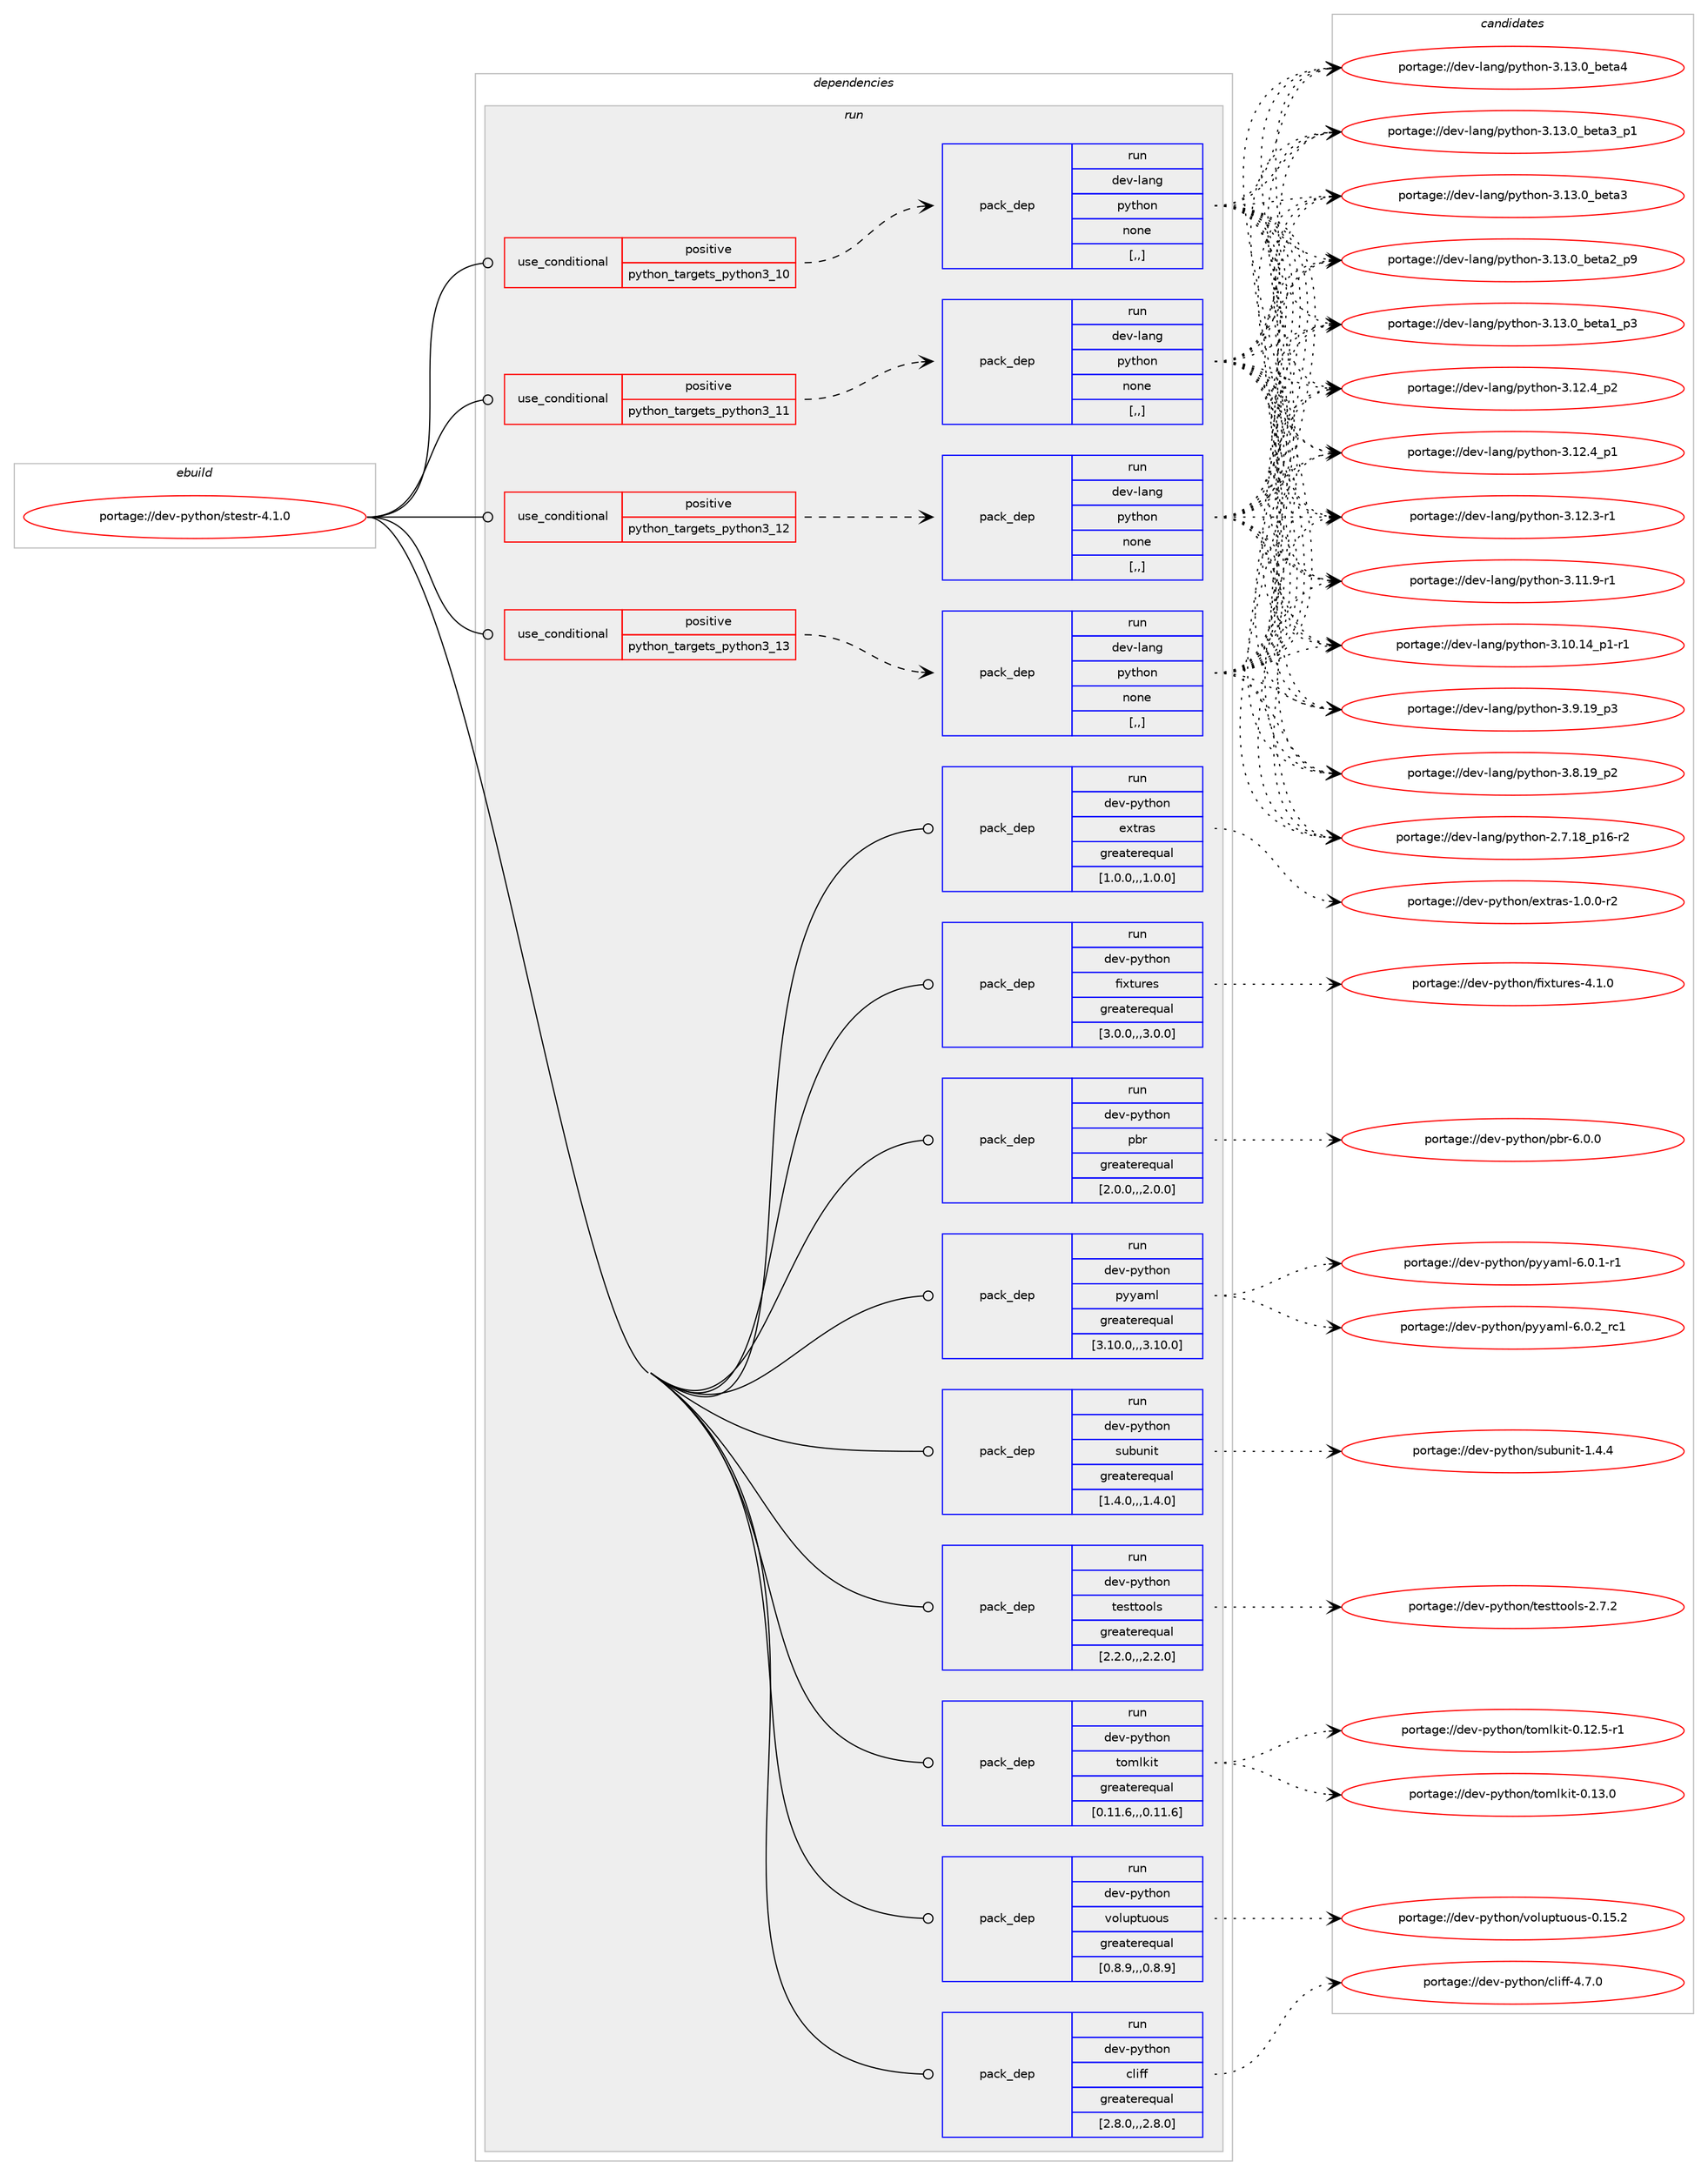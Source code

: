 digraph prolog {

# *************
# Graph options
# *************

newrank=true;
concentrate=true;
compound=true;
graph [rankdir=LR,fontname=Helvetica,fontsize=10,ranksep=1.5];#, ranksep=2.5, nodesep=0.2];
edge  [arrowhead=vee];
node  [fontname=Helvetica,fontsize=10];

# **********
# The ebuild
# **********

subgraph cluster_leftcol {
color=gray;
label=<<i>ebuild</i>>;
id [label="portage://dev-python/stestr-4.1.0", color=red, width=4, href="../dev-python/stestr-4.1.0.svg"];
}

# ****************
# The dependencies
# ****************

subgraph cluster_midcol {
color=gray;
label=<<i>dependencies</i>>;
subgraph cluster_compile {
fillcolor="#eeeeee";
style=filled;
label=<<i>compile</i>>;
}
subgraph cluster_compileandrun {
fillcolor="#eeeeee";
style=filled;
label=<<i>compile and run</i>>;
}
subgraph cluster_run {
fillcolor="#eeeeee";
style=filled;
label=<<i>run</i>>;
subgraph cond40486 {
dependency165751 [label=<<TABLE BORDER="0" CELLBORDER="1" CELLSPACING="0" CELLPADDING="4"><TR><TD ROWSPAN="3" CELLPADDING="10">use_conditional</TD></TR><TR><TD>positive</TD></TR><TR><TD>python_targets_python3_10</TD></TR></TABLE>>, shape=none, color=red];
subgraph pack123989 {
dependency165752 [label=<<TABLE BORDER="0" CELLBORDER="1" CELLSPACING="0" CELLPADDING="4" WIDTH="220"><TR><TD ROWSPAN="6" CELLPADDING="30">pack_dep</TD></TR><TR><TD WIDTH="110">run</TD></TR><TR><TD>dev-lang</TD></TR><TR><TD>python</TD></TR><TR><TD>none</TD></TR><TR><TD>[,,]</TD></TR></TABLE>>, shape=none, color=blue];
}
dependency165751:e -> dependency165752:w [weight=20,style="dashed",arrowhead="vee"];
}
id:e -> dependency165751:w [weight=20,style="solid",arrowhead="odot"];
subgraph cond40487 {
dependency165753 [label=<<TABLE BORDER="0" CELLBORDER="1" CELLSPACING="0" CELLPADDING="4"><TR><TD ROWSPAN="3" CELLPADDING="10">use_conditional</TD></TR><TR><TD>positive</TD></TR><TR><TD>python_targets_python3_11</TD></TR></TABLE>>, shape=none, color=red];
subgraph pack123990 {
dependency165754 [label=<<TABLE BORDER="0" CELLBORDER="1" CELLSPACING="0" CELLPADDING="4" WIDTH="220"><TR><TD ROWSPAN="6" CELLPADDING="30">pack_dep</TD></TR><TR><TD WIDTH="110">run</TD></TR><TR><TD>dev-lang</TD></TR><TR><TD>python</TD></TR><TR><TD>none</TD></TR><TR><TD>[,,]</TD></TR></TABLE>>, shape=none, color=blue];
}
dependency165753:e -> dependency165754:w [weight=20,style="dashed",arrowhead="vee"];
}
id:e -> dependency165753:w [weight=20,style="solid",arrowhead="odot"];
subgraph cond40488 {
dependency165755 [label=<<TABLE BORDER="0" CELLBORDER="1" CELLSPACING="0" CELLPADDING="4"><TR><TD ROWSPAN="3" CELLPADDING="10">use_conditional</TD></TR><TR><TD>positive</TD></TR><TR><TD>python_targets_python3_12</TD></TR></TABLE>>, shape=none, color=red];
subgraph pack123991 {
dependency165756 [label=<<TABLE BORDER="0" CELLBORDER="1" CELLSPACING="0" CELLPADDING="4" WIDTH="220"><TR><TD ROWSPAN="6" CELLPADDING="30">pack_dep</TD></TR><TR><TD WIDTH="110">run</TD></TR><TR><TD>dev-lang</TD></TR><TR><TD>python</TD></TR><TR><TD>none</TD></TR><TR><TD>[,,]</TD></TR></TABLE>>, shape=none, color=blue];
}
dependency165755:e -> dependency165756:w [weight=20,style="dashed",arrowhead="vee"];
}
id:e -> dependency165755:w [weight=20,style="solid",arrowhead="odot"];
subgraph cond40489 {
dependency165757 [label=<<TABLE BORDER="0" CELLBORDER="1" CELLSPACING="0" CELLPADDING="4"><TR><TD ROWSPAN="3" CELLPADDING="10">use_conditional</TD></TR><TR><TD>positive</TD></TR><TR><TD>python_targets_python3_13</TD></TR></TABLE>>, shape=none, color=red];
subgraph pack123992 {
dependency165758 [label=<<TABLE BORDER="0" CELLBORDER="1" CELLSPACING="0" CELLPADDING="4" WIDTH="220"><TR><TD ROWSPAN="6" CELLPADDING="30">pack_dep</TD></TR><TR><TD WIDTH="110">run</TD></TR><TR><TD>dev-lang</TD></TR><TR><TD>python</TD></TR><TR><TD>none</TD></TR><TR><TD>[,,]</TD></TR></TABLE>>, shape=none, color=blue];
}
dependency165757:e -> dependency165758:w [weight=20,style="dashed",arrowhead="vee"];
}
id:e -> dependency165757:w [weight=20,style="solid",arrowhead="odot"];
subgraph pack123993 {
dependency165759 [label=<<TABLE BORDER="0" CELLBORDER="1" CELLSPACING="0" CELLPADDING="4" WIDTH="220"><TR><TD ROWSPAN="6" CELLPADDING="30">pack_dep</TD></TR><TR><TD WIDTH="110">run</TD></TR><TR><TD>dev-python</TD></TR><TR><TD>cliff</TD></TR><TR><TD>greaterequal</TD></TR><TR><TD>[2.8.0,,,2.8.0]</TD></TR></TABLE>>, shape=none, color=blue];
}
id:e -> dependency165759:w [weight=20,style="solid",arrowhead="odot"];
subgraph pack123994 {
dependency165760 [label=<<TABLE BORDER="0" CELLBORDER="1" CELLSPACING="0" CELLPADDING="4" WIDTH="220"><TR><TD ROWSPAN="6" CELLPADDING="30">pack_dep</TD></TR><TR><TD WIDTH="110">run</TD></TR><TR><TD>dev-python</TD></TR><TR><TD>extras</TD></TR><TR><TD>greaterequal</TD></TR><TR><TD>[1.0.0,,,1.0.0]</TD></TR></TABLE>>, shape=none, color=blue];
}
id:e -> dependency165760:w [weight=20,style="solid",arrowhead="odot"];
subgraph pack123995 {
dependency165761 [label=<<TABLE BORDER="0" CELLBORDER="1" CELLSPACING="0" CELLPADDING="4" WIDTH="220"><TR><TD ROWSPAN="6" CELLPADDING="30">pack_dep</TD></TR><TR><TD WIDTH="110">run</TD></TR><TR><TD>dev-python</TD></TR><TR><TD>fixtures</TD></TR><TR><TD>greaterequal</TD></TR><TR><TD>[3.0.0,,,3.0.0]</TD></TR></TABLE>>, shape=none, color=blue];
}
id:e -> dependency165761:w [weight=20,style="solid",arrowhead="odot"];
subgraph pack123996 {
dependency165762 [label=<<TABLE BORDER="0" CELLBORDER="1" CELLSPACING="0" CELLPADDING="4" WIDTH="220"><TR><TD ROWSPAN="6" CELLPADDING="30">pack_dep</TD></TR><TR><TD WIDTH="110">run</TD></TR><TR><TD>dev-python</TD></TR><TR><TD>pbr</TD></TR><TR><TD>greaterequal</TD></TR><TR><TD>[2.0.0,,,2.0.0]</TD></TR></TABLE>>, shape=none, color=blue];
}
id:e -> dependency165762:w [weight=20,style="solid",arrowhead="odot"];
subgraph pack123997 {
dependency165763 [label=<<TABLE BORDER="0" CELLBORDER="1" CELLSPACING="0" CELLPADDING="4" WIDTH="220"><TR><TD ROWSPAN="6" CELLPADDING="30">pack_dep</TD></TR><TR><TD WIDTH="110">run</TD></TR><TR><TD>dev-python</TD></TR><TR><TD>pyyaml</TD></TR><TR><TD>greaterequal</TD></TR><TR><TD>[3.10.0,,,3.10.0]</TD></TR></TABLE>>, shape=none, color=blue];
}
id:e -> dependency165763:w [weight=20,style="solid",arrowhead="odot"];
subgraph pack123998 {
dependency165764 [label=<<TABLE BORDER="0" CELLBORDER="1" CELLSPACING="0" CELLPADDING="4" WIDTH="220"><TR><TD ROWSPAN="6" CELLPADDING="30">pack_dep</TD></TR><TR><TD WIDTH="110">run</TD></TR><TR><TD>dev-python</TD></TR><TR><TD>subunit</TD></TR><TR><TD>greaterequal</TD></TR><TR><TD>[1.4.0,,,1.4.0]</TD></TR></TABLE>>, shape=none, color=blue];
}
id:e -> dependency165764:w [weight=20,style="solid",arrowhead="odot"];
subgraph pack123999 {
dependency165765 [label=<<TABLE BORDER="0" CELLBORDER="1" CELLSPACING="0" CELLPADDING="4" WIDTH="220"><TR><TD ROWSPAN="6" CELLPADDING="30">pack_dep</TD></TR><TR><TD WIDTH="110">run</TD></TR><TR><TD>dev-python</TD></TR><TR><TD>testtools</TD></TR><TR><TD>greaterequal</TD></TR><TR><TD>[2.2.0,,,2.2.0]</TD></TR></TABLE>>, shape=none, color=blue];
}
id:e -> dependency165765:w [weight=20,style="solid",arrowhead="odot"];
subgraph pack124000 {
dependency165766 [label=<<TABLE BORDER="0" CELLBORDER="1" CELLSPACING="0" CELLPADDING="4" WIDTH="220"><TR><TD ROWSPAN="6" CELLPADDING="30">pack_dep</TD></TR><TR><TD WIDTH="110">run</TD></TR><TR><TD>dev-python</TD></TR><TR><TD>tomlkit</TD></TR><TR><TD>greaterequal</TD></TR><TR><TD>[0.11.6,,,0.11.6]</TD></TR></TABLE>>, shape=none, color=blue];
}
id:e -> dependency165766:w [weight=20,style="solid",arrowhead="odot"];
subgraph pack124001 {
dependency165767 [label=<<TABLE BORDER="0" CELLBORDER="1" CELLSPACING="0" CELLPADDING="4" WIDTH="220"><TR><TD ROWSPAN="6" CELLPADDING="30">pack_dep</TD></TR><TR><TD WIDTH="110">run</TD></TR><TR><TD>dev-python</TD></TR><TR><TD>voluptuous</TD></TR><TR><TD>greaterequal</TD></TR><TR><TD>[0.8.9,,,0.8.9]</TD></TR></TABLE>>, shape=none, color=blue];
}
id:e -> dependency165767:w [weight=20,style="solid",arrowhead="odot"];
}
}

# **************
# The candidates
# **************

subgraph cluster_choices {
rank=same;
color=gray;
label=<<i>candidates</i>>;

subgraph choice123989 {
color=black;
nodesep=1;
choice1001011184510897110103471121211161041111104551464951464895981011169752 [label="portage://dev-lang/python-3.13.0_beta4", color=red, width=4,href="../dev-lang/python-3.13.0_beta4.svg"];
choice10010111845108971101034711212111610411111045514649514648959810111697519511249 [label="portage://dev-lang/python-3.13.0_beta3_p1", color=red, width=4,href="../dev-lang/python-3.13.0_beta3_p1.svg"];
choice1001011184510897110103471121211161041111104551464951464895981011169751 [label="portage://dev-lang/python-3.13.0_beta3", color=red, width=4,href="../dev-lang/python-3.13.0_beta3.svg"];
choice10010111845108971101034711212111610411111045514649514648959810111697509511257 [label="portage://dev-lang/python-3.13.0_beta2_p9", color=red, width=4,href="../dev-lang/python-3.13.0_beta2_p9.svg"];
choice10010111845108971101034711212111610411111045514649514648959810111697499511251 [label="portage://dev-lang/python-3.13.0_beta1_p3", color=red, width=4,href="../dev-lang/python-3.13.0_beta1_p3.svg"];
choice100101118451089711010347112121116104111110455146495046529511250 [label="portage://dev-lang/python-3.12.4_p2", color=red, width=4,href="../dev-lang/python-3.12.4_p2.svg"];
choice100101118451089711010347112121116104111110455146495046529511249 [label="portage://dev-lang/python-3.12.4_p1", color=red, width=4,href="../dev-lang/python-3.12.4_p1.svg"];
choice100101118451089711010347112121116104111110455146495046514511449 [label="portage://dev-lang/python-3.12.3-r1", color=red, width=4,href="../dev-lang/python-3.12.3-r1.svg"];
choice100101118451089711010347112121116104111110455146494946574511449 [label="portage://dev-lang/python-3.11.9-r1", color=red, width=4,href="../dev-lang/python-3.11.9-r1.svg"];
choice100101118451089711010347112121116104111110455146494846495295112494511449 [label="portage://dev-lang/python-3.10.14_p1-r1", color=red, width=4,href="../dev-lang/python-3.10.14_p1-r1.svg"];
choice100101118451089711010347112121116104111110455146574649579511251 [label="portage://dev-lang/python-3.9.19_p3", color=red, width=4,href="../dev-lang/python-3.9.19_p3.svg"];
choice100101118451089711010347112121116104111110455146564649579511250 [label="portage://dev-lang/python-3.8.19_p2", color=red, width=4,href="../dev-lang/python-3.8.19_p2.svg"];
choice100101118451089711010347112121116104111110455046554649569511249544511450 [label="portage://dev-lang/python-2.7.18_p16-r2", color=red, width=4,href="../dev-lang/python-2.7.18_p16-r2.svg"];
dependency165752:e -> choice1001011184510897110103471121211161041111104551464951464895981011169752:w [style=dotted,weight="100"];
dependency165752:e -> choice10010111845108971101034711212111610411111045514649514648959810111697519511249:w [style=dotted,weight="100"];
dependency165752:e -> choice1001011184510897110103471121211161041111104551464951464895981011169751:w [style=dotted,weight="100"];
dependency165752:e -> choice10010111845108971101034711212111610411111045514649514648959810111697509511257:w [style=dotted,weight="100"];
dependency165752:e -> choice10010111845108971101034711212111610411111045514649514648959810111697499511251:w [style=dotted,weight="100"];
dependency165752:e -> choice100101118451089711010347112121116104111110455146495046529511250:w [style=dotted,weight="100"];
dependency165752:e -> choice100101118451089711010347112121116104111110455146495046529511249:w [style=dotted,weight="100"];
dependency165752:e -> choice100101118451089711010347112121116104111110455146495046514511449:w [style=dotted,weight="100"];
dependency165752:e -> choice100101118451089711010347112121116104111110455146494946574511449:w [style=dotted,weight="100"];
dependency165752:e -> choice100101118451089711010347112121116104111110455146494846495295112494511449:w [style=dotted,weight="100"];
dependency165752:e -> choice100101118451089711010347112121116104111110455146574649579511251:w [style=dotted,weight="100"];
dependency165752:e -> choice100101118451089711010347112121116104111110455146564649579511250:w [style=dotted,weight="100"];
dependency165752:e -> choice100101118451089711010347112121116104111110455046554649569511249544511450:w [style=dotted,weight="100"];
}
subgraph choice123990 {
color=black;
nodesep=1;
choice1001011184510897110103471121211161041111104551464951464895981011169752 [label="portage://dev-lang/python-3.13.0_beta4", color=red, width=4,href="../dev-lang/python-3.13.0_beta4.svg"];
choice10010111845108971101034711212111610411111045514649514648959810111697519511249 [label="portage://dev-lang/python-3.13.0_beta3_p1", color=red, width=4,href="../dev-lang/python-3.13.0_beta3_p1.svg"];
choice1001011184510897110103471121211161041111104551464951464895981011169751 [label="portage://dev-lang/python-3.13.0_beta3", color=red, width=4,href="../dev-lang/python-3.13.0_beta3.svg"];
choice10010111845108971101034711212111610411111045514649514648959810111697509511257 [label="portage://dev-lang/python-3.13.0_beta2_p9", color=red, width=4,href="../dev-lang/python-3.13.0_beta2_p9.svg"];
choice10010111845108971101034711212111610411111045514649514648959810111697499511251 [label="portage://dev-lang/python-3.13.0_beta1_p3", color=red, width=4,href="../dev-lang/python-3.13.0_beta1_p3.svg"];
choice100101118451089711010347112121116104111110455146495046529511250 [label="portage://dev-lang/python-3.12.4_p2", color=red, width=4,href="../dev-lang/python-3.12.4_p2.svg"];
choice100101118451089711010347112121116104111110455146495046529511249 [label="portage://dev-lang/python-3.12.4_p1", color=red, width=4,href="../dev-lang/python-3.12.4_p1.svg"];
choice100101118451089711010347112121116104111110455146495046514511449 [label="portage://dev-lang/python-3.12.3-r1", color=red, width=4,href="../dev-lang/python-3.12.3-r1.svg"];
choice100101118451089711010347112121116104111110455146494946574511449 [label="portage://dev-lang/python-3.11.9-r1", color=red, width=4,href="../dev-lang/python-3.11.9-r1.svg"];
choice100101118451089711010347112121116104111110455146494846495295112494511449 [label="portage://dev-lang/python-3.10.14_p1-r1", color=red, width=4,href="../dev-lang/python-3.10.14_p1-r1.svg"];
choice100101118451089711010347112121116104111110455146574649579511251 [label="portage://dev-lang/python-3.9.19_p3", color=red, width=4,href="../dev-lang/python-3.9.19_p3.svg"];
choice100101118451089711010347112121116104111110455146564649579511250 [label="portage://dev-lang/python-3.8.19_p2", color=red, width=4,href="../dev-lang/python-3.8.19_p2.svg"];
choice100101118451089711010347112121116104111110455046554649569511249544511450 [label="portage://dev-lang/python-2.7.18_p16-r2", color=red, width=4,href="../dev-lang/python-2.7.18_p16-r2.svg"];
dependency165754:e -> choice1001011184510897110103471121211161041111104551464951464895981011169752:w [style=dotted,weight="100"];
dependency165754:e -> choice10010111845108971101034711212111610411111045514649514648959810111697519511249:w [style=dotted,weight="100"];
dependency165754:e -> choice1001011184510897110103471121211161041111104551464951464895981011169751:w [style=dotted,weight="100"];
dependency165754:e -> choice10010111845108971101034711212111610411111045514649514648959810111697509511257:w [style=dotted,weight="100"];
dependency165754:e -> choice10010111845108971101034711212111610411111045514649514648959810111697499511251:w [style=dotted,weight="100"];
dependency165754:e -> choice100101118451089711010347112121116104111110455146495046529511250:w [style=dotted,weight="100"];
dependency165754:e -> choice100101118451089711010347112121116104111110455146495046529511249:w [style=dotted,weight="100"];
dependency165754:e -> choice100101118451089711010347112121116104111110455146495046514511449:w [style=dotted,weight="100"];
dependency165754:e -> choice100101118451089711010347112121116104111110455146494946574511449:w [style=dotted,weight="100"];
dependency165754:e -> choice100101118451089711010347112121116104111110455146494846495295112494511449:w [style=dotted,weight="100"];
dependency165754:e -> choice100101118451089711010347112121116104111110455146574649579511251:w [style=dotted,weight="100"];
dependency165754:e -> choice100101118451089711010347112121116104111110455146564649579511250:w [style=dotted,weight="100"];
dependency165754:e -> choice100101118451089711010347112121116104111110455046554649569511249544511450:w [style=dotted,weight="100"];
}
subgraph choice123991 {
color=black;
nodesep=1;
choice1001011184510897110103471121211161041111104551464951464895981011169752 [label="portage://dev-lang/python-3.13.0_beta4", color=red, width=4,href="../dev-lang/python-3.13.0_beta4.svg"];
choice10010111845108971101034711212111610411111045514649514648959810111697519511249 [label="portage://dev-lang/python-3.13.0_beta3_p1", color=red, width=4,href="../dev-lang/python-3.13.0_beta3_p1.svg"];
choice1001011184510897110103471121211161041111104551464951464895981011169751 [label="portage://dev-lang/python-3.13.0_beta3", color=red, width=4,href="../dev-lang/python-3.13.0_beta3.svg"];
choice10010111845108971101034711212111610411111045514649514648959810111697509511257 [label="portage://dev-lang/python-3.13.0_beta2_p9", color=red, width=4,href="../dev-lang/python-3.13.0_beta2_p9.svg"];
choice10010111845108971101034711212111610411111045514649514648959810111697499511251 [label="portage://dev-lang/python-3.13.0_beta1_p3", color=red, width=4,href="../dev-lang/python-3.13.0_beta1_p3.svg"];
choice100101118451089711010347112121116104111110455146495046529511250 [label="portage://dev-lang/python-3.12.4_p2", color=red, width=4,href="../dev-lang/python-3.12.4_p2.svg"];
choice100101118451089711010347112121116104111110455146495046529511249 [label="portage://dev-lang/python-3.12.4_p1", color=red, width=4,href="../dev-lang/python-3.12.4_p1.svg"];
choice100101118451089711010347112121116104111110455146495046514511449 [label="portage://dev-lang/python-3.12.3-r1", color=red, width=4,href="../dev-lang/python-3.12.3-r1.svg"];
choice100101118451089711010347112121116104111110455146494946574511449 [label="portage://dev-lang/python-3.11.9-r1", color=red, width=4,href="../dev-lang/python-3.11.9-r1.svg"];
choice100101118451089711010347112121116104111110455146494846495295112494511449 [label="portage://dev-lang/python-3.10.14_p1-r1", color=red, width=4,href="../dev-lang/python-3.10.14_p1-r1.svg"];
choice100101118451089711010347112121116104111110455146574649579511251 [label="portage://dev-lang/python-3.9.19_p3", color=red, width=4,href="../dev-lang/python-3.9.19_p3.svg"];
choice100101118451089711010347112121116104111110455146564649579511250 [label="portage://dev-lang/python-3.8.19_p2", color=red, width=4,href="../dev-lang/python-3.8.19_p2.svg"];
choice100101118451089711010347112121116104111110455046554649569511249544511450 [label="portage://dev-lang/python-2.7.18_p16-r2", color=red, width=4,href="../dev-lang/python-2.7.18_p16-r2.svg"];
dependency165756:e -> choice1001011184510897110103471121211161041111104551464951464895981011169752:w [style=dotted,weight="100"];
dependency165756:e -> choice10010111845108971101034711212111610411111045514649514648959810111697519511249:w [style=dotted,weight="100"];
dependency165756:e -> choice1001011184510897110103471121211161041111104551464951464895981011169751:w [style=dotted,weight="100"];
dependency165756:e -> choice10010111845108971101034711212111610411111045514649514648959810111697509511257:w [style=dotted,weight="100"];
dependency165756:e -> choice10010111845108971101034711212111610411111045514649514648959810111697499511251:w [style=dotted,weight="100"];
dependency165756:e -> choice100101118451089711010347112121116104111110455146495046529511250:w [style=dotted,weight="100"];
dependency165756:e -> choice100101118451089711010347112121116104111110455146495046529511249:w [style=dotted,weight="100"];
dependency165756:e -> choice100101118451089711010347112121116104111110455146495046514511449:w [style=dotted,weight="100"];
dependency165756:e -> choice100101118451089711010347112121116104111110455146494946574511449:w [style=dotted,weight="100"];
dependency165756:e -> choice100101118451089711010347112121116104111110455146494846495295112494511449:w [style=dotted,weight="100"];
dependency165756:e -> choice100101118451089711010347112121116104111110455146574649579511251:w [style=dotted,weight="100"];
dependency165756:e -> choice100101118451089711010347112121116104111110455146564649579511250:w [style=dotted,weight="100"];
dependency165756:e -> choice100101118451089711010347112121116104111110455046554649569511249544511450:w [style=dotted,weight="100"];
}
subgraph choice123992 {
color=black;
nodesep=1;
choice1001011184510897110103471121211161041111104551464951464895981011169752 [label="portage://dev-lang/python-3.13.0_beta4", color=red, width=4,href="../dev-lang/python-3.13.0_beta4.svg"];
choice10010111845108971101034711212111610411111045514649514648959810111697519511249 [label="portage://dev-lang/python-3.13.0_beta3_p1", color=red, width=4,href="../dev-lang/python-3.13.0_beta3_p1.svg"];
choice1001011184510897110103471121211161041111104551464951464895981011169751 [label="portage://dev-lang/python-3.13.0_beta3", color=red, width=4,href="../dev-lang/python-3.13.0_beta3.svg"];
choice10010111845108971101034711212111610411111045514649514648959810111697509511257 [label="portage://dev-lang/python-3.13.0_beta2_p9", color=red, width=4,href="../dev-lang/python-3.13.0_beta2_p9.svg"];
choice10010111845108971101034711212111610411111045514649514648959810111697499511251 [label="portage://dev-lang/python-3.13.0_beta1_p3", color=red, width=4,href="../dev-lang/python-3.13.0_beta1_p3.svg"];
choice100101118451089711010347112121116104111110455146495046529511250 [label="portage://dev-lang/python-3.12.4_p2", color=red, width=4,href="../dev-lang/python-3.12.4_p2.svg"];
choice100101118451089711010347112121116104111110455146495046529511249 [label="portage://dev-lang/python-3.12.4_p1", color=red, width=4,href="../dev-lang/python-3.12.4_p1.svg"];
choice100101118451089711010347112121116104111110455146495046514511449 [label="portage://dev-lang/python-3.12.3-r1", color=red, width=4,href="../dev-lang/python-3.12.3-r1.svg"];
choice100101118451089711010347112121116104111110455146494946574511449 [label="portage://dev-lang/python-3.11.9-r1", color=red, width=4,href="../dev-lang/python-3.11.9-r1.svg"];
choice100101118451089711010347112121116104111110455146494846495295112494511449 [label="portage://dev-lang/python-3.10.14_p1-r1", color=red, width=4,href="../dev-lang/python-3.10.14_p1-r1.svg"];
choice100101118451089711010347112121116104111110455146574649579511251 [label="portage://dev-lang/python-3.9.19_p3", color=red, width=4,href="../dev-lang/python-3.9.19_p3.svg"];
choice100101118451089711010347112121116104111110455146564649579511250 [label="portage://dev-lang/python-3.8.19_p2", color=red, width=4,href="../dev-lang/python-3.8.19_p2.svg"];
choice100101118451089711010347112121116104111110455046554649569511249544511450 [label="portage://dev-lang/python-2.7.18_p16-r2", color=red, width=4,href="../dev-lang/python-2.7.18_p16-r2.svg"];
dependency165758:e -> choice1001011184510897110103471121211161041111104551464951464895981011169752:w [style=dotted,weight="100"];
dependency165758:e -> choice10010111845108971101034711212111610411111045514649514648959810111697519511249:w [style=dotted,weight="100"];
dependency165758:e -> choice1001011184510897110103471121211161041111104551464951464895981011169751:w [style=dotted,weight="100"];
dependency165758:e -> choice10010111845108971101034711212111610411111045514649514648959810111697509511257:w [style=dotted,weight="100"];
dependency165758:e -> choice10010111845108971101034711212111610411111045514649514648959810111697499511251:w [style=dotted,weight="100"];
dependency165758:e -> choice100101118451089711010347112121116104111110455146495046529511250:w [style=dotted,weight="100"];
dependency165758:e -> choice100101118451089711010347112121116104111110455146495046529511249:w [style=dotted,weight="100"];
dependency165758:e -> choice100101118451089711010347112121116104111110455146495046514511449:w [style=dotted,weight="100"];
dependency165758:e -> choice100101118451089711010347112121116104111110455146494946574511449:w [style=dotted,weight="100"];
dependency165758:e -> choice100101118451089711010347112121116104111110455146494846495295112494511449:w [style=dotted,weight="100"];
dependency165758:e -> choice100101118451089711010347112121116104111110455146574649579511251:w [style=dotted,weight="100"];
dependency165758:e -> choice100101118451089711010347112121116104111110455146564649579511250:w [style=dotted,weight="100"];
dependency165758:e -> choice100101118451089711010347112121116104111110455046554649569511249544511450:w [style=dotted,weight="100"];
}
subgraph choice123993 {
color=black;
nodesep=1;
choice100101118451121211161041111104799108105102102455246554648 [label="portage://dev-python/cliff-4.7.0", color=red, width=4,href="../dev-python/cliff-4.7.0.svg"];
dependency165759:e -> choice100101118451121211161041111104799108105102102455246554648:w [style=dotted,weight="100"];
}
subgraph choice123994 {
color=black;
nodesep=1;
choice1001011184511212111610411111047101120116114971154549464846484511450 [label="portage://dev-python/extras-1.0.0-r2", color=red, width=4,href="../dev-python/extras-1.0.0-r2.svg"];
dependency165760:e -> choice1001011184511212111610411111047101120116114971154549464846484511450:w [style=dotted,weight="100"];
}
subgraph choice123995 {
color=black;
nodesep=1;
choice1001011184511212111610411111047102105120116117114101115455246494648 [label="portage://dev-python/fixtures-4.1.0", color=red, width=4,href="../dev-python/fixtures-4.1.0.svg"];
dependency165761:e -> choice1001011184511212111610411111047102105120116117114101115455246494648:w [style=dotted,weight="100"];
}
subgraph choice123996 {
color=black;
nodesep=1;
choice100101118451121211161041111104711298114455446484648 [label="portage://dev-python/pbr-6.0.0", color=red, width=4,href="../dev-python/pbr-6.0.0.svg"];
dependency165762:e -> choice100101118451121211161041111104711298114455446484648:w [style=dotted,weight="100"];
}
subgraph choice123997 {
color=black;
nodesep=1;
choice100101118451121211161041111104711212112197109108455446484650951149949 [label="portage://dev-python/pyyaml-6.0.2_rc1", color=red, width=4,href="../dev-python/pyyaml-6.0.2_rc1.svg"];
choice1001011184511212111610411111047112121121971091084554464846494511449 [label="portage://dev-python/pyyaml-6.0.1-r1", color=red, width=4,href="../dev-python/pyyaml-6.0.1-r1.svg"];
dependency165763:e -> choice100101118451121211161041111104711212112197109108455446484650951149949:w [style=dotted,weight="100"];
dependency165763:e -> choice1001011184511212111610411111047112121121971091084554464846494511449:w [style=dotted,weight="100"];
}
subgraph choice123998 {
color=black;
nodesep=1;
choice100101118451121211161041111104711511798117110105116454946524652 [label="portage://dev-python/subunit-1.4.4", color=red, width=4,href="../dev-python/subunit-1.4.4.svg"];
dependency165764:e -> choice100101118451121211161041111104711511798117110105116454946524652:w [style=dotted,weight="100"];
}
subgraph choice123999 {
color=black;
nodesep=1;
choice1001011184511212111610411111047116101115116116111111108115455046554650 [label="portage://dev-python/testtools-2.7.2", color=red, width=4,href="../dev-python/testtools-2.7.2.svg"];
dependency165765:e -> choice1001011184511212111610411111047116101115116116111111108115455046554650:w [style=dotted,weight="100"];
}
subgraph choice124000 {
color=black;
nodesep=1;
choice100101118451121211161041111104711611110910810710511645484649514648 [label="portage://dev-python/tomlkit-0.13.0", color=red, width=4,href="../dev-python/tomlkit-0.13.0.svg"];
choice1001011184511212111610411111047116111109108107105116454846495046534511449 [label="portage://dev-python/tomlkit-0.12.5-r1", color=red, width=4,href="../dev-python/tomlkit-0.12.5-r1.svg"];
dependency165766:e -> choice100101118451121211161041111104711611110910810710511645484649514648:w [style=dotted,weight="100"];
dependency165766:e -> choice1001011184511212111610411111047116111109108107105116454846495046534511449:w [style=dotted,weight="100"];
}
subgraph choice124001 {
color=black;
nodesep=1;
choice100101118451121211161041111104711811110811711211611711111711545484649534650 [label="portage://dev-python/voluptuous-0.15.2", color=red, width=4,href="../dev-python/voluptuous-0.15.2.svg"];
dependency165767:e -> choice100101118451121211161041111104711811110811711211611711111711545484649534650:w [style=dotted,weight="100"];
}
}

}
